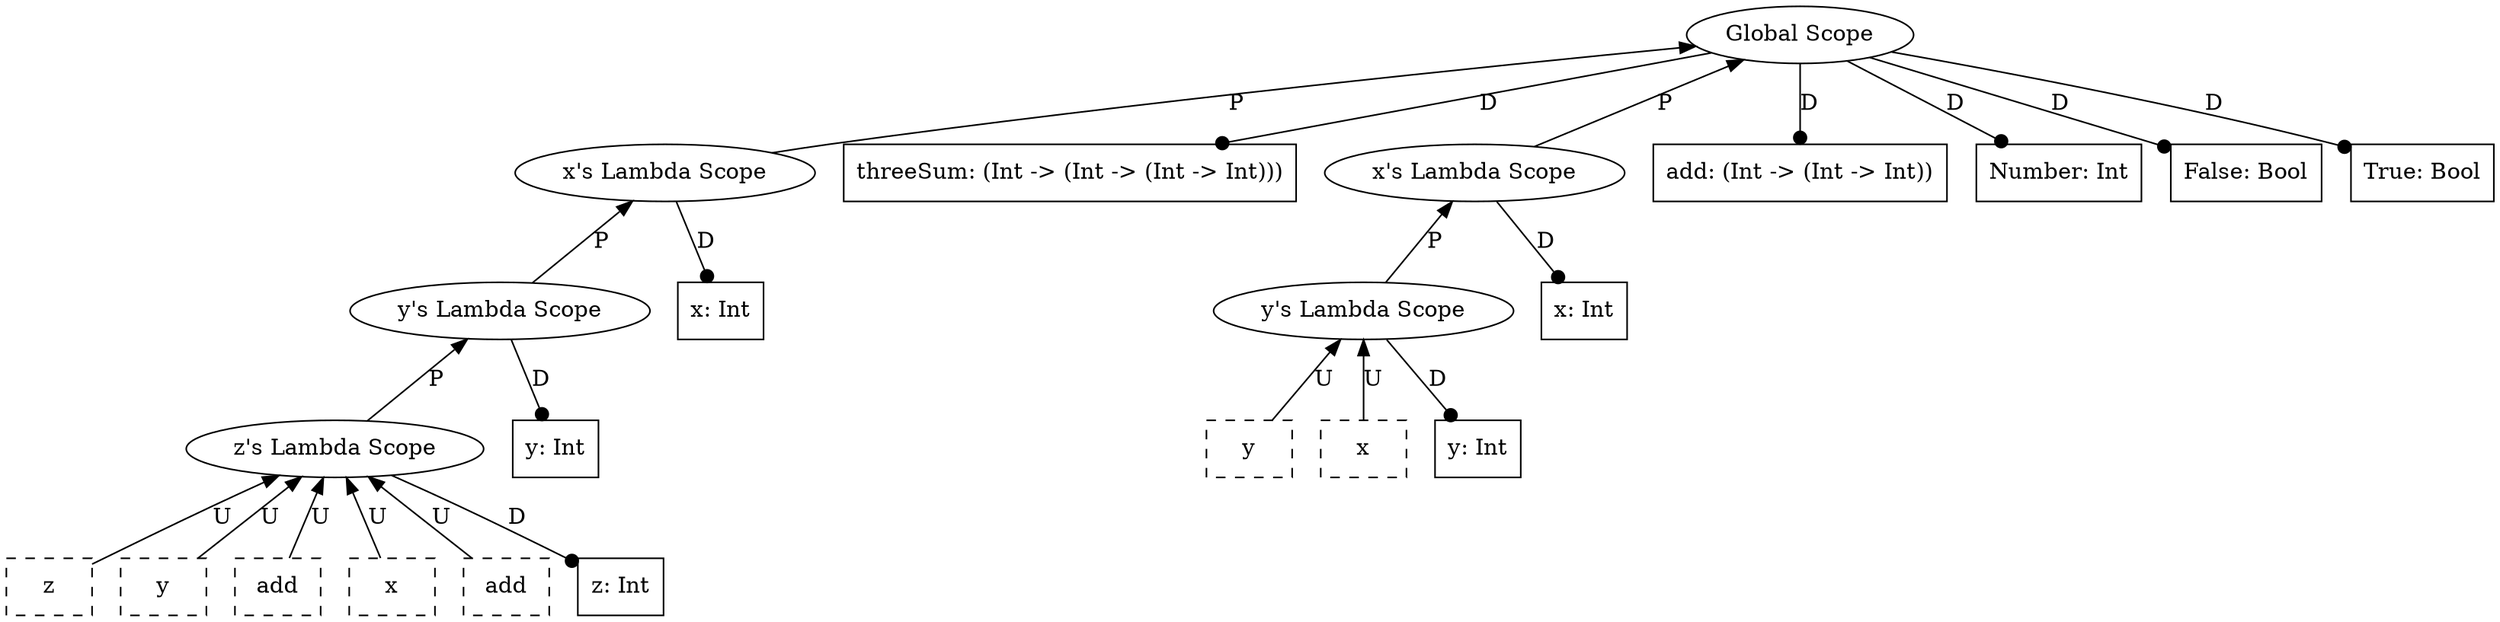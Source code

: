 graph {
    22 [label=z
       ,shape=box
       ,style=dashed];
    21 [label=y
       ,shape=box
       ,style=dashed];
    20 [label=add
       ,shape=box
       ,style=dashed];
    19 [label=x
       ,shape=box
       ,style=dashed];
    18 [label=add
       ,shape=box
       ,style=dashed];
    17 [label="z: Int",shape=box];
    16 [label="z's Lambda Scope"
       ,shape=ellipse];
    15 [label="y: Int",shape=box];
    14 [label="y's Lambda Scope"
       ,shape=ellipse];
    13 [label="x: Int",shape=box];
    12 [label="x's Lambda Scope"
       ,shape=ellipse];
    11 [label="threeSum: (Int -> (Int -> (Int -> Int)))"
       ,shape=box];
    10 [label=y
       ,shape=box
       ,style=dashed];
    9 [label=x
      ,shape=box
      ,style=dashed];
    8 [label="y: Int",shape=box];
    7 [label="y's Lambda Scope"
      ,shape=ellipse];
    6 [label="x: Int",shape=box];
    5 [label="x's Lambda Scope"
      ,shape=ellipse];
    4 [label="add: (Int -> (Int -> Int))"
      ,shape=box];
    3 [label="Number: Int"
      ,shape=box];
    2 [label="False: Bool"
      ,shape=box];
    1 [label="True: Bool"
      ,shape=box];
    0 [label="Global Scope"
      ,shape=ellipse];
    16 -- 22 [label=U,dir=back];
    16 -- 21 [label=U,dir=back];
    16 -- 20 [label=U,dir=back];
    16 -- 19 [label=U,dir=back];
    16 -- 18 [label=U,dir=back];
    16 -- 17 [label=D
             ,dir=forward
             ,arrowhead=dot];
    14 -- 16 [label=P,dir=back];
    14 -- 15 [label=D
             ,dir=forward
             ,arrowhead=dot];
    12 -- 14 [label=P,dir=back];
    12 -- 13 [label=D
             ,dir=forward
             ,arrowhead=dot];
    0 -- 12 [label=P,dir=back];
    0 -- 11 [label=D
            ,dir=forward
            ,arrowhead=dot];
    7 -- 10 [label=U,dir=back];
    7 -- 9 [label=U,dir=back];
    7 -- 8 [label=D
           ,dir=forward
           ,arrowhead=dot];
    5 -- 7 [label=P,dir=back];
    5 -- 6 [label=D
           ,dir=forward
           ,arrowhead=dot];
    0 -- 5 [label=P,dir=back];
    0 -- 4 [label=D
           ,dir=forward
           ,arrowhead=dot];
    0 -- 3 [label=D
           ,dir=forward
           ,arrowhead=dot];
    0 -- 2 [label=D
           ,dir=forward
           ,arrowhead=dot];
    0 -- 1 [label=D
           ,dir=forward
           ,arrowhead=dot];
}
